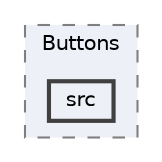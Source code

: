 digraph "C:/Users/HP/Documents/GitHub/Minero-Game/lib/Buttons/src"
{
 // LATEX_PDF_SIZE
  bgcolor="transparent";
  edge [fontname=Helvetica,fontsize=10,labelfontname=Helvetica,labelfontsize=10];
  node [fontname=Helvetica,fontsize=10,shape=box,height=0.2,width=0.4];
  compound=true
  subgraph clusterdir_bac35ba42bbe03d850f5668c4042821b {
    graph [ bgcolor="#edf0f7", pencolor="grey50", label="Buttons", fontname=Helvetica,fontsize=10 style="filled,dashed", URL="dir_bac35ba42bbe03d850f5668c4042821b.html",tooltip=""]
  dir_81d123602a60c1e18b8ef74097310e32 [label="src", fillcolor="#edf0f7", color="grey25", style="filled,bold", URL="dir_81d123602a60c1e18b8ef74097310e32.html",tooltip=""];
  }
}
